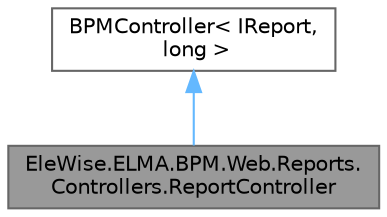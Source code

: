 digraph "EleWise.ELMA.BPM.Web.Reports.Controllers.ReportController"
{
 // LATEX_PDF_SIZE
  bgcolor="transparent";
  edge [fontname=Helvetica,fontsize=10,labelfontname=Helvetica,labelfontsize=10];
  node [fontname=Helvetica,fontsize=10,shape=box,height=0.2,width=0.4];
  Node1 [id="Node000001",label="EleWise.ELMA.BPM.Web.Reports.\lControllers.ReportController",height=0.2,width=0.4,color="gray40", fillcolor="grey60", style="filled", fontcolor="black",tooltip="Контроллер отчетов"];
  Node2 -> Node1 [id="edge1_Node000001_Node000002",dir="back",color="steelblue1",style="solid",tooltip=" "];
  Node2 [id="Node000002",label="BPMController\< IReport,\l long \>",height=0.2,width=0.4,color="gray40", fillcolor="white", style="filled",tooltip=" "];
}
